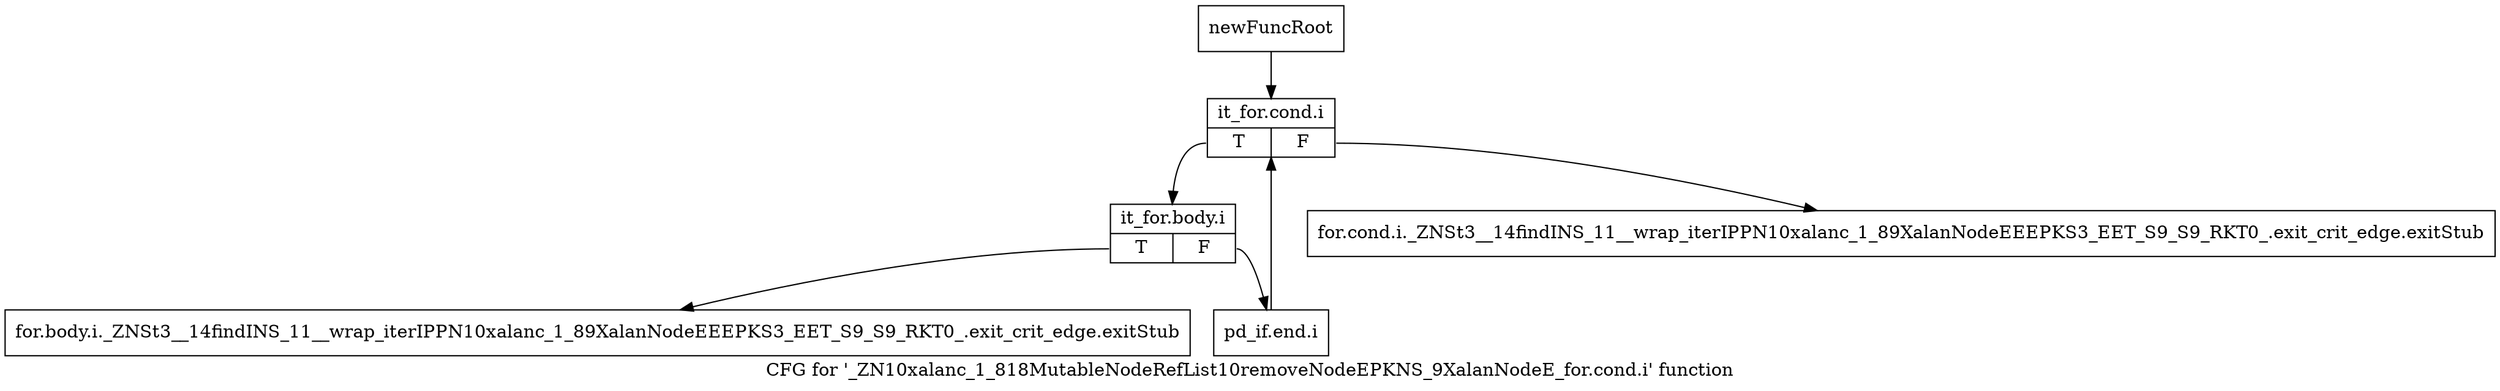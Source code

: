 digraph "CFG for '_ZN10xalanc_1_818MutableNodeRefList10removeNodeEPKNS_9XalanNodeE_for.cond.i' function" {
	label="CFG for '_ZN10xalanc_1_818MutableNodeRefList10removeNodeEPKNS_9XalanNodeE_for.cond.i' function";

	Node0x9dd2180 [shape=record,label="{newFuncRoot}"];
	Node0x9dd2180 -> Node0x9dd2270;
	Node0x9dd21d0 [shape=record,label="{for.cond.i._ZNSt3__14findINS_11__wrap_iterIPPN10xalanc_1_89XalanNodeEEEPKS3_EET_S9_S9_RKT0_.exit_crit_edge.exitStub}"];
	Node0x9dd2220 [shape=record,label="{for.body.i._ZNSt3__14findINS_11__wrap_iterIPPN10xalanc_1_89XalanNodeEEEPKS3_EET_S9_S9_RKT0_.exit_crit_edge.exitStub}"];
	Node0x9dd2270 [shape=record,label="{it_for.cond.i|{<s0>T|<s1>F}}"];
	Node0x9dd2270:s0 -> Node0x9dd22c0;
	Node0x9dd2270:s1 -> Node0x9dd21d0;
	Node0x9dd22c0 [shape=record,label="{it_for.body.i|{<s0>T|<s1>F}}"];
	Node0x9dd22c0:s0 -> Node0x9dd2220;
	Node0x9dd22c0:s1 -> Node0x9dd2310;
	Node0x9dd2310 [shape=record,label="{pd_if.end.i}"];
	Node0x9dd2310 -> Node0x9dd2270;
}
